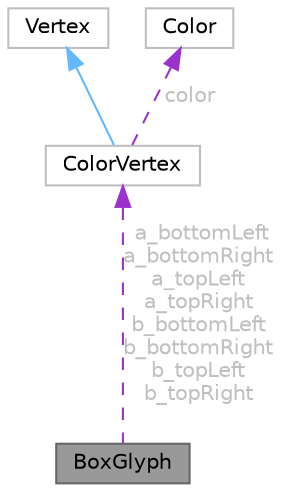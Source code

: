 digraph "BoxGlyph"
{
 // LATEX_PDF_SIZE
  bgcolor="transparent";
  edge [fontname=Helvetica,fontsize=10,labelfontname=Helvetica,labelfontsize=10];
  node [fontname=Helvetica,fontsize=10,shape=box,height=0.2,width=0.4];
  Node1 [id="Node000001",label="BoxGlyph",height=0.2,width=0.4,color="gray40", fillcolor="grey60", style="filled", fontcolor="black",tooltip=" "];
  Node2 -> Node1 [id="edge4_Node000001_Node000002",dir="back",color="darkorchid3",style="dashed",tooltip=" ",label=" a_bottomLeft\na_bottomRight\na_topLeft\na_topRight\nb_bottomLeft\nb_bottomRight\nb_topLeft\nb_topRight",fontcolor="grey" ];
  Node2 [id="Node000002",label="ColorVertex",height=0.2,width=0.4,color="grey75", fillcolor="white", style="filled",URL="$structColorVertex.html",tooltip=" "];
  Node3 -> Node2 [id="edge5_Node000002_Node000003",dir="back",color="steelblue1",style="solid",tooltip=" "];
  Node3 [id="Node000003",label="Vertex",height=0.2,width=0.4,color="grey75", fillcolor="white", style="filled",URL="$structVertex.html",tooltip=" "];
  Node4 -> Node2 [id="edge6_Node000002_Node000004",dir="back",color="darkorchid3",style="dashed",tooltip=" ",label=" color",fontcolor="grey" ];
  Node4 [id="Node000004",label="Color",height=0.2,width=0.4,color="grey75", fillcolor="white", style="filled",URL="$structColor.html",tooltip=" "];
}
